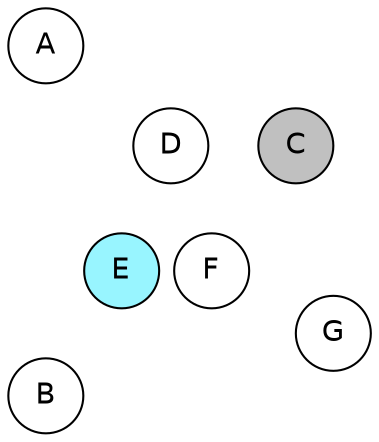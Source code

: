 
graph {

layout = circo;
mindist = .1

node [shape = circle, fontname = Helvetica, margin = 0, style = filled]
edge [style=invis]

subgraph 1 {
	E -- F -- F# -- G -- G# -- A -- A# -- B -- C -- C# -- D -- D# -- E
}

C [fillcolor = gray];
C# [fillcolor = white];
D [fillcolor = white];
D# [fillcolor = gray];
E [fillcolor = cadetblue1];
F [fillcolor = white];
F# [fillcolor = white];
G [fillcolor = white];
G# [fillcolor = gray];
A [fillcolor = white];
A# [fillcolor = white];
B [fillcolor = white];
}
